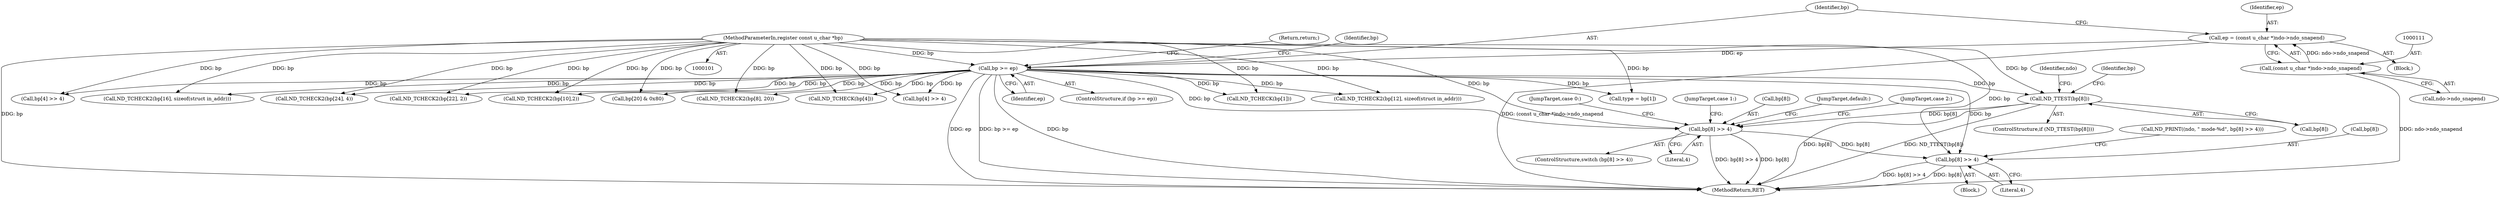 digraph "0_tcpdump_5dc1860d8267b1e0cb78c9ffa2a40bea2fdb3ddc_2@pointer" {
"1000143" [label="(Call,ND_TTEST(bp[8]))"];
"1000116" [label="(Call,bp >= ep)"];
"1000103" [label="(MethodParameterIn,register const u_char *bp)"];
"1000108" [label="(Call,ep = (const u_char *)ndo->ndo_snapend)"];
"1000110" [label="(Call,(const u_char *)ndo->ndo_snapend)"];
"1000149" [label="(Call,bp[8] >> 4)"];
"1000179" [label="(Call,bp[8] >> 4)"];
"1000268" [label="(Call,ND_TCHECK2(bp[22], 2))"];
"1000142" [label="(ControlStructure,if (ND_TTEST(bp[8])))"];
"1000148" [label="(ControlStructure,switch (bp[8] >> 4))"];
"1000190" [label="(Call,ND_TCHECK2(bp[10],2))"];
"1000110" [label="(Call,(const u_char *)ndo->ndo_snapend)"];
"1000112" [label="(Call,ndo->ndo_snapend)"];
"1000416" [label="(Call,ND_TCHECK(bp[4]))"];
"1000119" [label="(Return,return;)"];
"1000149" [label="(Call,bp[8] >> 4)"];
"1000117" [label="(Identifier,bp)"];
"1000109" [label="(Identifier,ep)"];
"1000155" [label="(JumpTarget,case 0:)"];
"1000122" [label="(Identifier,bp)"];
"1000179" [label="(Call,bp[8] >> 4)"];
"1000422" [label="(Call,bp[4] >> 4)"];
"1000120" [label="(Call,ND_TCHECK(bp[1]))"];
"1000174" [label="(Call,ND_PRINT((ndo, \" mode-%d\", bp[8] >> 4)))"];
"1000108" [label="(Call,ep = (const u_char *)ndo->ndo_snapend)"];
"1000237" [label="(Call,ND_TCHECK2(bp[12], sizeof(struct in_addr)))"];
"1000433" [label="(Call,bp[4] >> 4)"];
"1000323" [label="(Call,ND_TCHECK2(bp[16], sizeof(struct in_addr)))"];
"1000366" [label="(Call,ND_TCHECK2(bp[24], 4))"];
"1000187" [label="(Identifier,ndo)"];
"1000378" [label="(Call,bp[20] & 0x80)"];
"1000180" [label="(Call,bp[8])"];
"1000161" [label="(JumpTarget,case 1:)"];
"1000151" [label="(Identifier,bp)"];
"1000177" [label="(Block,)"];
"1000144" [label="(Call,bp[8])"];
"1000153" [label="(Literal,4)"];
"1000143" [label="(Call,ND_TTEST(bp[8]))"];
"1000150" [label="(Call,bp[8])"];
"1000116" [label="(Call,bp >= ep)"];
"1000173" [label="(JumpTarget,default:)"];
"1000212" [label="(Call,ND_TCHECK2(bp[8], 20))"];
"1000118" [label="(Identifier,ep)"];
"1000115" [label="(ControlStructure,if (bp >= ep))"];
"1000445" [label="(MethodReturn,RET)"];
"1000105" [label="(Block,)"];
"1000103" [label="(MethodParameterIn,register const u_char *bp)"];
"1000124" [label="(Call,type = bp[1])"];
"1000167" [label="(JumpTarget,case 2:)"];
"1000183" [label="(Literal,4)"];
"1000143" -> "1000142"  [label="AST: "];
"1000143" -> "1000144"  [label="CFG: "];
"1000144" -> "1000143"  [label="AST: "];
"1000151" -> "1000143"  [label="CFG: "];
"1000187" -> "1000143"  [label="CFG: "];
"1000143" -> "1000445"  [label="DDG: bp[8]"];
"1000143" -> "1000445"  [label="DDG: ND_TTEST(bp[8])"];
"1000116" -> "1000143"  [label="DDG: bp"];
"1000103" -> "1000143"  [label="DDG: bp"];
"1000143" -> "1000149"  [label="DDG: bp[8]"];
"1000116" -> "1000115"  [label="AST: "];
"1000116" -> "1000118"  [label="CFG: "];
"1000117" -> "1000116"  [label="AST: "];
"1000118" -> "1000116"  [label="AST: "];
"1000119" -> "1000116"  [label="CFG: "];
"1000122" -> "1000116"  [label="CFG: "];
"1000116" -> "1000445"  [label="DDG: bp"];
"1000116" -> "1000445"  [label="DDG: ep"];
"1000116" -> "1000445"  [label="DDG: bp >= ep"];
"1000103" -> "1000116"  [label="DDG: bp"];
"1000108" -> "1000116"  [label="DDG: ep"];
"1000116" -> "1000120"  [label="DDG: bp"];
"1000116" -> "1000124"  [label="DDG: bp"];
"1000116" -> "1000149"  [label="DDG: bp"];
"1000116" -> "1000179"  [label="DDG: bp"];
"1000116" -> "1000190"  [label="DDG: bp"];
"1000116" -> "1000212"  [label="DDG: bp"];
"1000116" -> "1000237"  [label="DDG: bp"];
"1000116" -> "1000268"  [label="DDG: bp"];
"1000116" -> "1000323"  [label="DDG: bp"];
"1000116" -> "1000366"  [label="DDG: bp"];
"1000116" -> "1000378"  [label="DDG: bp"];
"1000116" -> "1000416"  [label="DDG: bp"];
"1000116" -> "1000422"  [label="DDG: bp"];
"1000116" -> "1000433"  [label="DDG: bp"];
"1000103" -> "1000101"  [label="AST: "];
"1000103" -> "1000445"  [label="DDG: bp"];
"1000103" -> "1000120"  [label="DDG: bp"];
"1000103" -> "1000124"  [label="DDG: bp"];
"1000103" -> "1000149"  [label="DDG: bp"];
"1000103" -> "1000179"  [label="DDG: bp"];
"1000103" -> "1000190"  [label="DDG: bp"];
"1000103" -> "1000212"  [label="DDG: bp"];
"1000103" -> "1000237"  [label="DDG: bp"];
"1000103" -> "1000268"  [label="DDG: bp"];
"1000103" -> "1000323"  [label="DDG: bp"];
"1000103" -> "1000366"  [label="DDG: bp"];
"1000103" -> "1000378"  [label="DDG: bp"];
"1000103" -> "1000416"  [label="DDG: bp"];
"1000103" -> "1000422"  [label="DDG: bp"];
"1000103" -> "1000433"  [label="DDG: bp"];
"1000108" -> "1000105"  [label="AST: "];
"1000108" -> "1000110"  [label="CFG: "];
"1000109" -> "1000108"  [label="AST: "];
"1000110" -> "1000108"  [label="AST: "];
"1000117" -> "1000108"  [label="CFG: "];
"1000108" -> "1000445"  [label="DDG: (const u_char *)ndo->ndo_snapend"];
"1000110" -> "1000108"  [label="DDG: ndo->ndo_snapend"];
"1000110" -> "1000112"  [label="CFG: "];
"1000111" -> "1000110"  [label="AST: "];
"1000112" -> "1000110"  [label="AST: "];
"1000110" -> "1000445"  [label="DDG: ndo->ndo_snapend"];
"1000149" -> "1000148"  [label="AST: "];
"1000149" -> "1000153"  [label="CFG: "];
"1000150" -> "1000149"  [label="AST: "];
"1000153" -> "1000149"  [label="AST: "];
"1000155" -> "1000149"  [label="CFG: "];
"1000161" -> "1000149"  [label="CFG: "];
"1000167" -> "1000149"  [label="CFG: "];
"1000173" -> "1000149"  [label="CFG: "];
"1000149" -> "1000445"  [label="DDG: bp[8] >> 4"];
"1000149" -> "1000445"  [label="DDG: bp[8]"];
"1000149" -> "1000179"  [label="DDG: bp[8]"];
"1000179" -> "1000177"  [label="AST: "];
"1000179" -> "1000183"  [label="CFG: "];
"1000180" -> "1000179"  [label="AST: "];
"1000183" -> "1000179"  [label="AST: "];
"1000174" -> "1000179"  [label="CFG: "];
"1000179" -> "1000445"  [label="DDG: bp[8] >> 4"];
"1000179" -> "1000445"  [label="DDG: bp[8]"];
}
